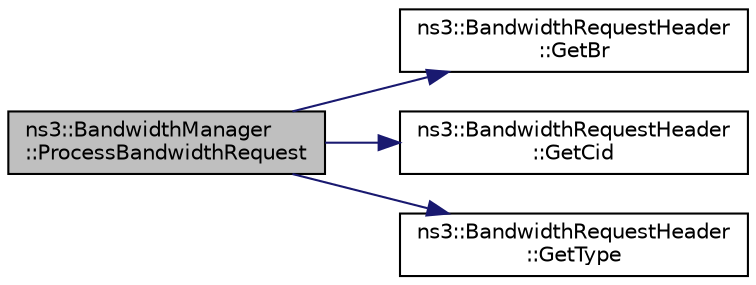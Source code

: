 digraph "ns3::BandwidthManager::ProcessBandwidthRequest"
{
 // LATEX_PDF_SIZE
  edge [fontname="Helvetica",fontsize="10",labelfontname="Helvetica",labelfontsize="10"];
  node [fontname="Helvetica",fontsize="10",shape=record];
  rankdir="LR";
  Node1 [label="ns3::BandwidthManager\l::ProcessBandwidthRequest",height=0.2,width=0.4,color="black", fillcolor="grey75", style="filled", fontcolor="black",tooltip="Process bandwidth request."];
  Node1 -> Node2 [color="midnightblue",fontsize="10",style="solid",fontname="Helvetica"];
  Node2 [label="ns3::BandwidthRequestHeader\l::GetBr",height=0.2,width=0.4,color="black", fillcolor="white", style="filled",URL="$classns3_1_1_bandwidth_request_header.html#a6537c3822964a239c7c30a4d55a6453c",tooltip="Get BR field."];
  Node1 -> Node3 [color="midnightblue",fontsize="10",style="solid",fontname="Helvetica"];
  Node3 [label="ns3::BandwidthRequestHeader\l::GetCid",height=0.2,width=0.4,color="black", fillcolor="white", style="filled",URL="$classns3_1_1_bandwidth_request_header.html#a2db62ab4187471aa4af0636118371d03",tooltip="Get CID field."];
  Node1 -> Node4 [color="midnightblue",fontsize="10",style="solid",fontname="Helvetica"];
  Node4 [label="ns3::BandwidthRequestHeader\l::GetType",height=0.2,width=0.4,color="black", fillcolor="white", style="filled",URL="$classns3_1_1_bandwidth_request_header.html#ad9681db9cc6720510e33e7806bbdbfab",tooltip="Get type field."];
}
